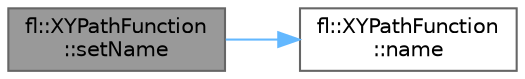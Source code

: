 digraph "fl::XYPathFunction::setName"
{
 // INTERACTIVE_SVG=YES
 // LATEX_PDF_SIZE
  bgcolor="transparent";
  edge [fontname=Helvetica,fontsize=10,labelfontname=Helvetica,labelfontsize=10];
  node [fontname=Helvetica,fontsize=10,shape=box,height=0.2,width=0.4];
  rankdir="LR";
  Node1 [id="Node000001",label="fl::XYPathFunction\l::setName",height=0.2,width=0.4,color="gray40", fillcolor="grey60", style="filled", fontcolor="black",tooltip=" "];
  Node1 -> Node2 [id="edge1_Node000001_Node000002",color="steelblue1",style="solid",tooltip=" "];
  Node2 [id="Node000002",label="fl::XYPathFunction\l::name",height=0.2,width=0.4,color="grey40", fillcolor="white", style="filled",URL="$d0/d99/classfl_1_1_x_y_path_function_adcd6da72cfef3f7156cfe6816e2851e4.html#adcd6da72cfef3f7156cfe6816e2851e4",tooltip=" "];
}

